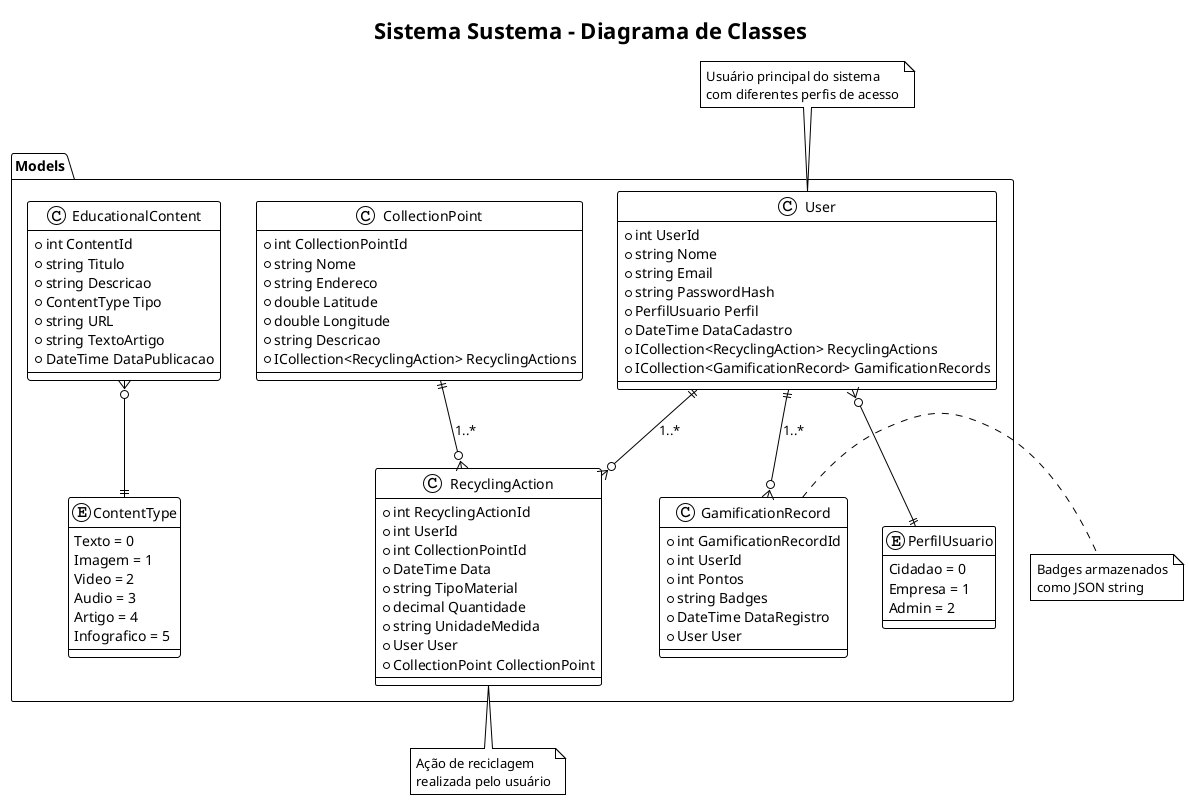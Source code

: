 @startuml Sustema-Class-Diagram
!theme plain
title Sistema Sustema - Diagrama de Classes

package "Models" {
  enum PerfilUsuario {
    Cidadao = 0
    Empresa = 1
    Admin = 2
  }

  enum ContentType {
    Texto = 0
    Imagem = 1
    Video = 2
    Audio = 3
    Artigo = 4
    Infografico = 5
  }

  class User {
    +int UserId
    +string Nome
    +string Email
    +string PasswordHash
    +PerfilUsuario Perfil
    +DateTime DataCadastro
    +ICollection<RecyclingAction> RecyclingActions
    +ICollection<GamificationRecord> GamificationRecords
  }

  class CollectionPoint {
    +int CollectionPointId
    +string Nome
    +string Endereco
    +double Latitude
    +double Longitude
    +string Descricao
    +ICollection<RecyclingAction> RecyclingActions
  }

  class RecyclingAction {
    +int RecyclingActionId
    +int UserId
    +int CollectionPointId
    +DateTime Data
    +string TipoMaterial
    +decimal Quantidade
    +string UnidadeMedida
    +User User
    +CollectionPoint CollectionPoint
  }

  class GamificationRecord {
    +int GamificationRecordId
    +int UserId
    +int Pontos
    +string Badges
    +DateTime DataRegistro
    +User User
  }

  class EducationalContent {
    +int ContentId
    +string Titulo
    +string Descricao
    +ContentType Tipo
    +string URL
    +string TextoArtigo
    +DateTime DataPublicacao
  }
}

' Relacionamentos
User ||--o{ RecyclingAction : "1..*"
CollectionPoint ||--o{ RecyclingAction : "1..*"
User ||--o{ GamificationRecord : "1..*"
User }o--|| PerfilUsuario
EducationalContent }o--|| ContentType

note top of User : Usuário principal do sistema\ncom diferentes perfis de acesso

note right of GamificationRecord : Badges armazenados\ncomo JSON string

note bottom of RecyclingAction : Ação de reciclagem\nrealizada pelo usuário

@enduml